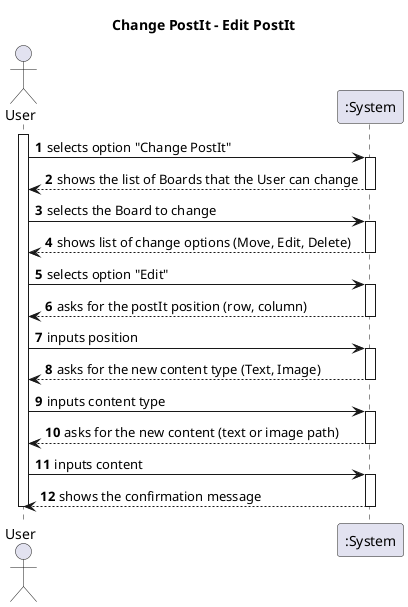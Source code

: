 @startuml
autonumber
actor "User" as US
Title : Change PostIt - Edit PostIt

activate US
US -> ":System" : selects option "Change PostIt"
activate ":System"
":System" --> US : shows the list of Boards that the User can change
deactivate ":System"
US -> ":System" : selects the Board to change
activate ":System"
":System" --> US : shows list of change options (Move, Edit, Delete)
deactivate ":System"
US -> ":System" : selects option "Edit"
activate ":System"
":System" --> US : asks for the postIt position (row, column)
deactivate ":System"
US -> ":System" : inputs position
activate ":System"
":System" --> US : asks for the new content type (Text, Image)
deactivate ":System"
US -> ":System" : inputs content type
activate ":System"
":System" --> US : asks for the new content (text or image path)
deactivate ":System"
US -> ":System" : inputs content
activate ":System"
":System" --> US : shows the confirmation message
deactivate ":System"
deactivate US

@enduml